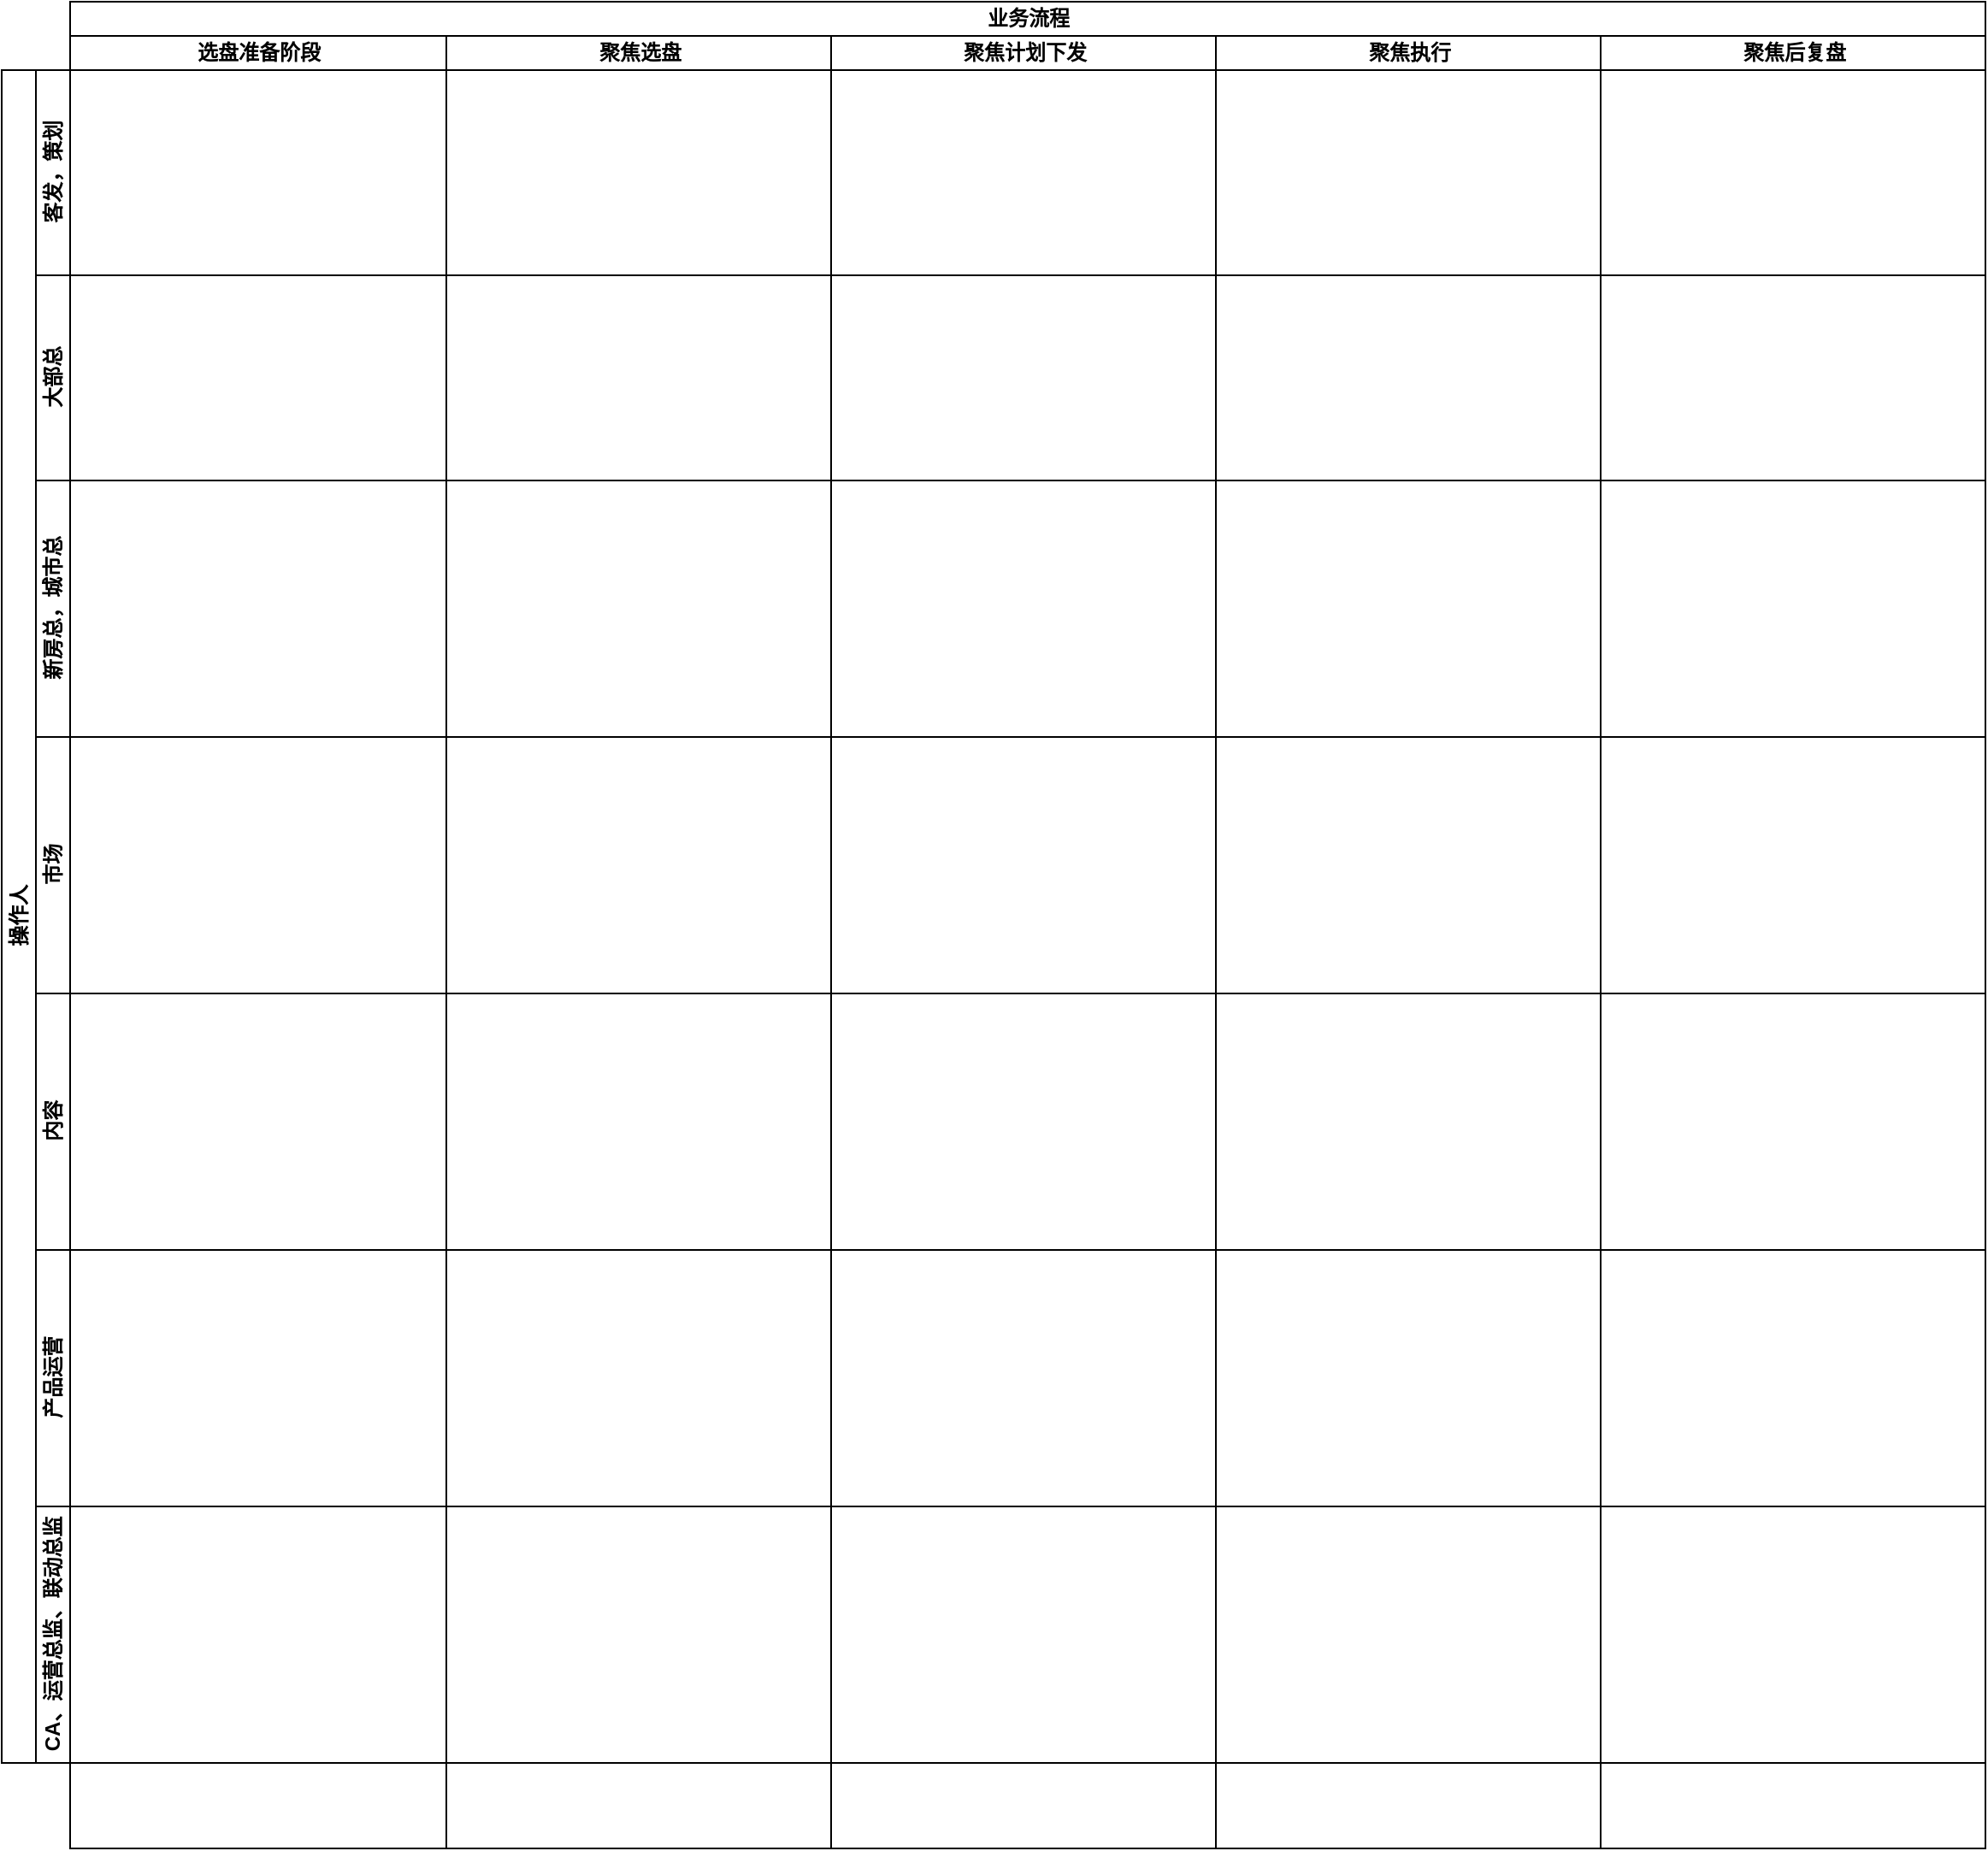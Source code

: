 <mxfile version="13.6.6" type="github"><diagram id="Vs9e8ny5J1XmW0SbIa1B" name="Page-1"><mxGraphModel dx="1666" dy="803" grid="1" gridSize="10" guides="1" tooltips="1" connect="1" arrows="1" fold="1" page="1" pageScale="1" pageWidth="827" pageHeight="1169" math="0" shadow="0"><root><mxCell id="0"/><mxCell id="1" parent="0"/><mxCell id="8xah1XvFes5_cuaLdXPZ-29" value="业务流程" style="swimlane;html=1;childLayout=stackLayout;resizeParent=1;resizeParentMax=0;startSize=20;" vertex="1" parent="1"><mxGeometry x="70" y="30" width="1120" height="1080" as="geometry"/></mxCell><mxCell id="8xah1XvFes5_cuaLdXPZ-30" value="选盘准备阶段" style="swimlane;html=1;startSize=20;" vertex="1" parent="8xah1XvFes5_cuaLdXPZ-29"><mxGeometry y="20" width="220" height="1060" as="geometry"/></mxCell><mxCell id="8xah1XvFes5_cuaLdXPZ-31" value="聚焦选盘" style="swimlane;html=1;startSize=20;" vertex="1" parent="8xah1XvFes5_cuaLdXPZ-29"><mxGeometry x="220" y="20" width="225" height="1060" as="geometry"/></mxCell><mxCell id="8xah1XvFes5_cuaLdXPZ-32" value="聚焦计划下发" style="swimlane;html=1;startSize=20;" vertex="1" parent="8xah1XvFes5_cuaLdXPZ-29"><mxGeometry x="445" y="20" width="225" height="1060" as="geometry"/></mxCell><mxCell id="8xah1XvFes5_cuaLdXPZ-48" value="聚焦执行" style="swimlane;html=1;startSize=20;" vertex="1" parent="8xah1XvFes5_cuaLdXPZ-29"><mxGeometry x="670" y="20" width="225" height="1060" as="geometry"/></mxCell><mxCell id="8xah1XvFes5_cuaLdXPZ-50" value="聚焦后复盘" style="swimlane;html=1;startSize=20;" vertex="1" parent="8xah1XvFes5_cuaLdXPZ-29"><mxGeometry x="895" y="20" width="225" height="1060" as="geometry"/></mxCell><mxCell id="8xah1XvFes5_cuaLdXPZ-43" value="操作人" style="swimlane;html=1;childLayout=stackLayout;resizeParent=1;resizeParentMax=0;horizontal=0;startSize=20;horizontalStack=0;" vertex="1" parent="1"><mxGeometry x="30" y="70" width="1160" height="990" as="geometry"/></mxCell><mxCell id="8xah1XvFes5_cuaLdXPZ-44" value="客发，策划" style="swimlane;html=1;startSize=20;horizontal=0;" vertex="1" parent="8xah1XvFes5_cuaLdXPZ-43"><mxGeometry x="20" width="1140" height="120" as="geometry"/></mxCell><mxCell id="8xah1XvFes5_cuaLdXPZ-45" value="大部总" style="swimlane;html=1;startSize=20;horizontal=0;" vertex="1" parent="8xah1XvFes5_cuaLdXPZ-43"><mxGeometry x="20" y="120" width="1140" height="120" as="geometry"/></mxCell><mxCell id="8xah1XvFes5_cuaLdXPZ-46" value="新房总，城市总" style="swimlane;html=1;startSize=20;horizontal=0;" vertex="1" parent="8xah1XvFes5_cuaLdXPZ-43"><mxGeometry x="20" y="240" width="1140" height="150" as="geometry"/></mxCell><mxCell id="8xah1XvFes5_cuaLdXPZ-51" value="市场" style="swimlane;html=1;startSize=20;horizontal=0;" vertex="1" parent="8xah1XvFes5_cuaLdXPZ-43"><mxGeometry x="20" y="390" width="1140" height="150" as="geometry"/></mxCell><mxCell id="8xah1XvFes5_cuaLdXPZ-52" value="内容" style="swimlane;html=1;startSize=20;horizontal=0;" vertex="1" parent="8xah1XvFes5_cuaLdXPZ-43"><mxGeometry x="20" y="540" width="1140" height="150" as="geometry"/></mxCell><mxCell id="8xah1XvFes5_cuaLdXPZ-53" value="产品运营" style="swimlane;html=1;startSize=20;horizontal=0;" vertex="1" parent="8xah1XvFes5_cuaLdXPZ-43"><mxGeometry x="20" y="690" width="1140" height="150" as="geometry"/></mxCell><mxCell id="8xah1XvFes5_cuaLdXPZ-55" value="CA、运营总监、联动总监" style="swimlane;html=1;startSize=20;horizontal=0;" vertex="1" parent="8xah1XvFes5_cuaLdXPZ-43"><mxGeometry x="20" y="840" width="1140" height="150" as="geometry"/></mxCell></root></mxGraphModel></diagram></mxfile>
